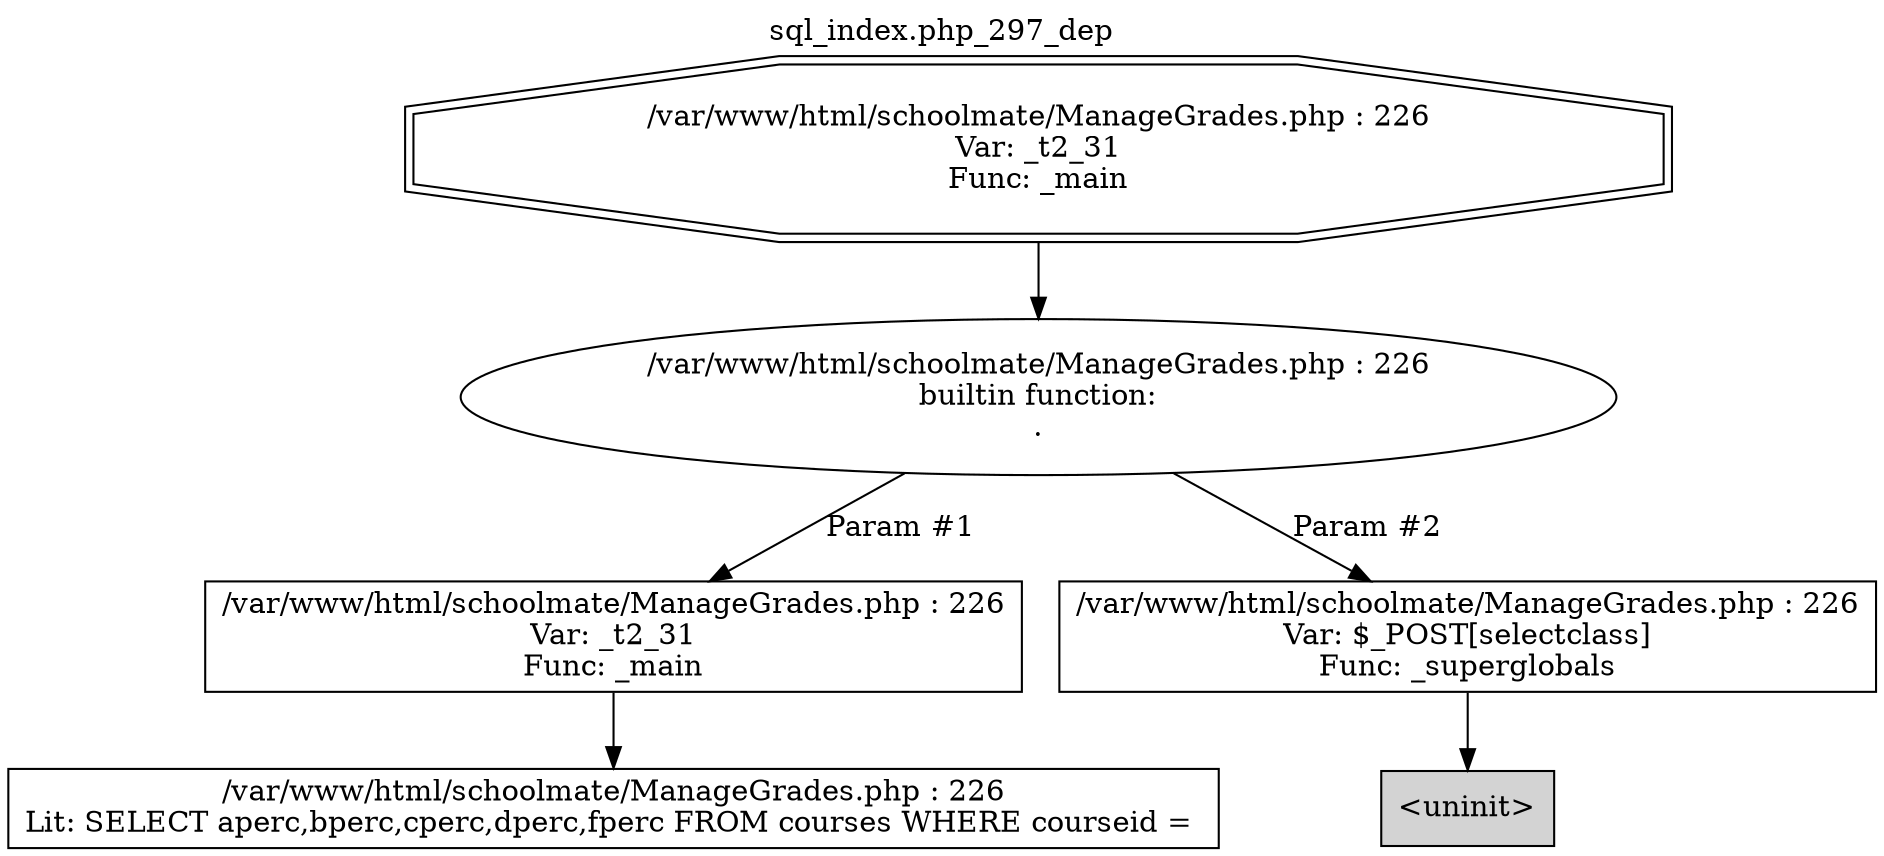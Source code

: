 digraph cfg {
  label="sql_index.php_297_dep";
  labelloc=t;
  n1 [shape=doubleoctagon, label="/var/www/html/schoolmate/ManageGrades.php : 226\nVar: _t2_31\nFunc: _main\n"];
  n2 [shape=ellipse, label="/var/www/html/schoolmate/ManageGrades.php : 226\nbuiltin function:\n.\n"];
  n3 [shape=box, label="/var/www/html/schoolmate/ManageGrades.php : 226\nVar: _t2_31\nFunc: _main\n"];
  n4 [shape=box, label="/var/www/html/schoolmate/ManageGrades.php : 226\nLit: SELECT aperc,bperc,cperc,dperc,fperc FROM courses WHERE courseid = \n"];
  n5 [shape=box, label="/var/www/html/schoolmate/ManageGrades.php : 226\nVar: $_POST[selectclass]\nFunc: _superglobals\n"];
  n6 [shape=box, label="<uninit>",style=filled];
  n1 -> n2;
  n3 -> n4;
  n2 -> n3[label="Param #1"];
  n2 -> n5[label="Param #2"];
  n5 -> n6;
}

